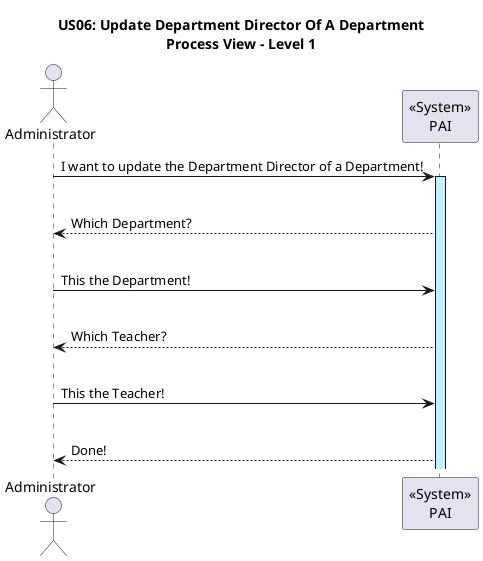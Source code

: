 @startuml

title US06: Update Department Director Of A Department\nProcess View - Level 1

actor "Administrator" as A

skinparam sequenceLifeLineBackgroundColor #application


participant "«System»\nPAI" as S
A -> S ++: I want to update the Department Director of a Department!
|||
S --> A: Which Department?
|||
A -> S: This the Department!
|||
S --> A: Which Teacher?
|||
A -> S: This the Teacher!
|||
S --> A: Done!

@enduml